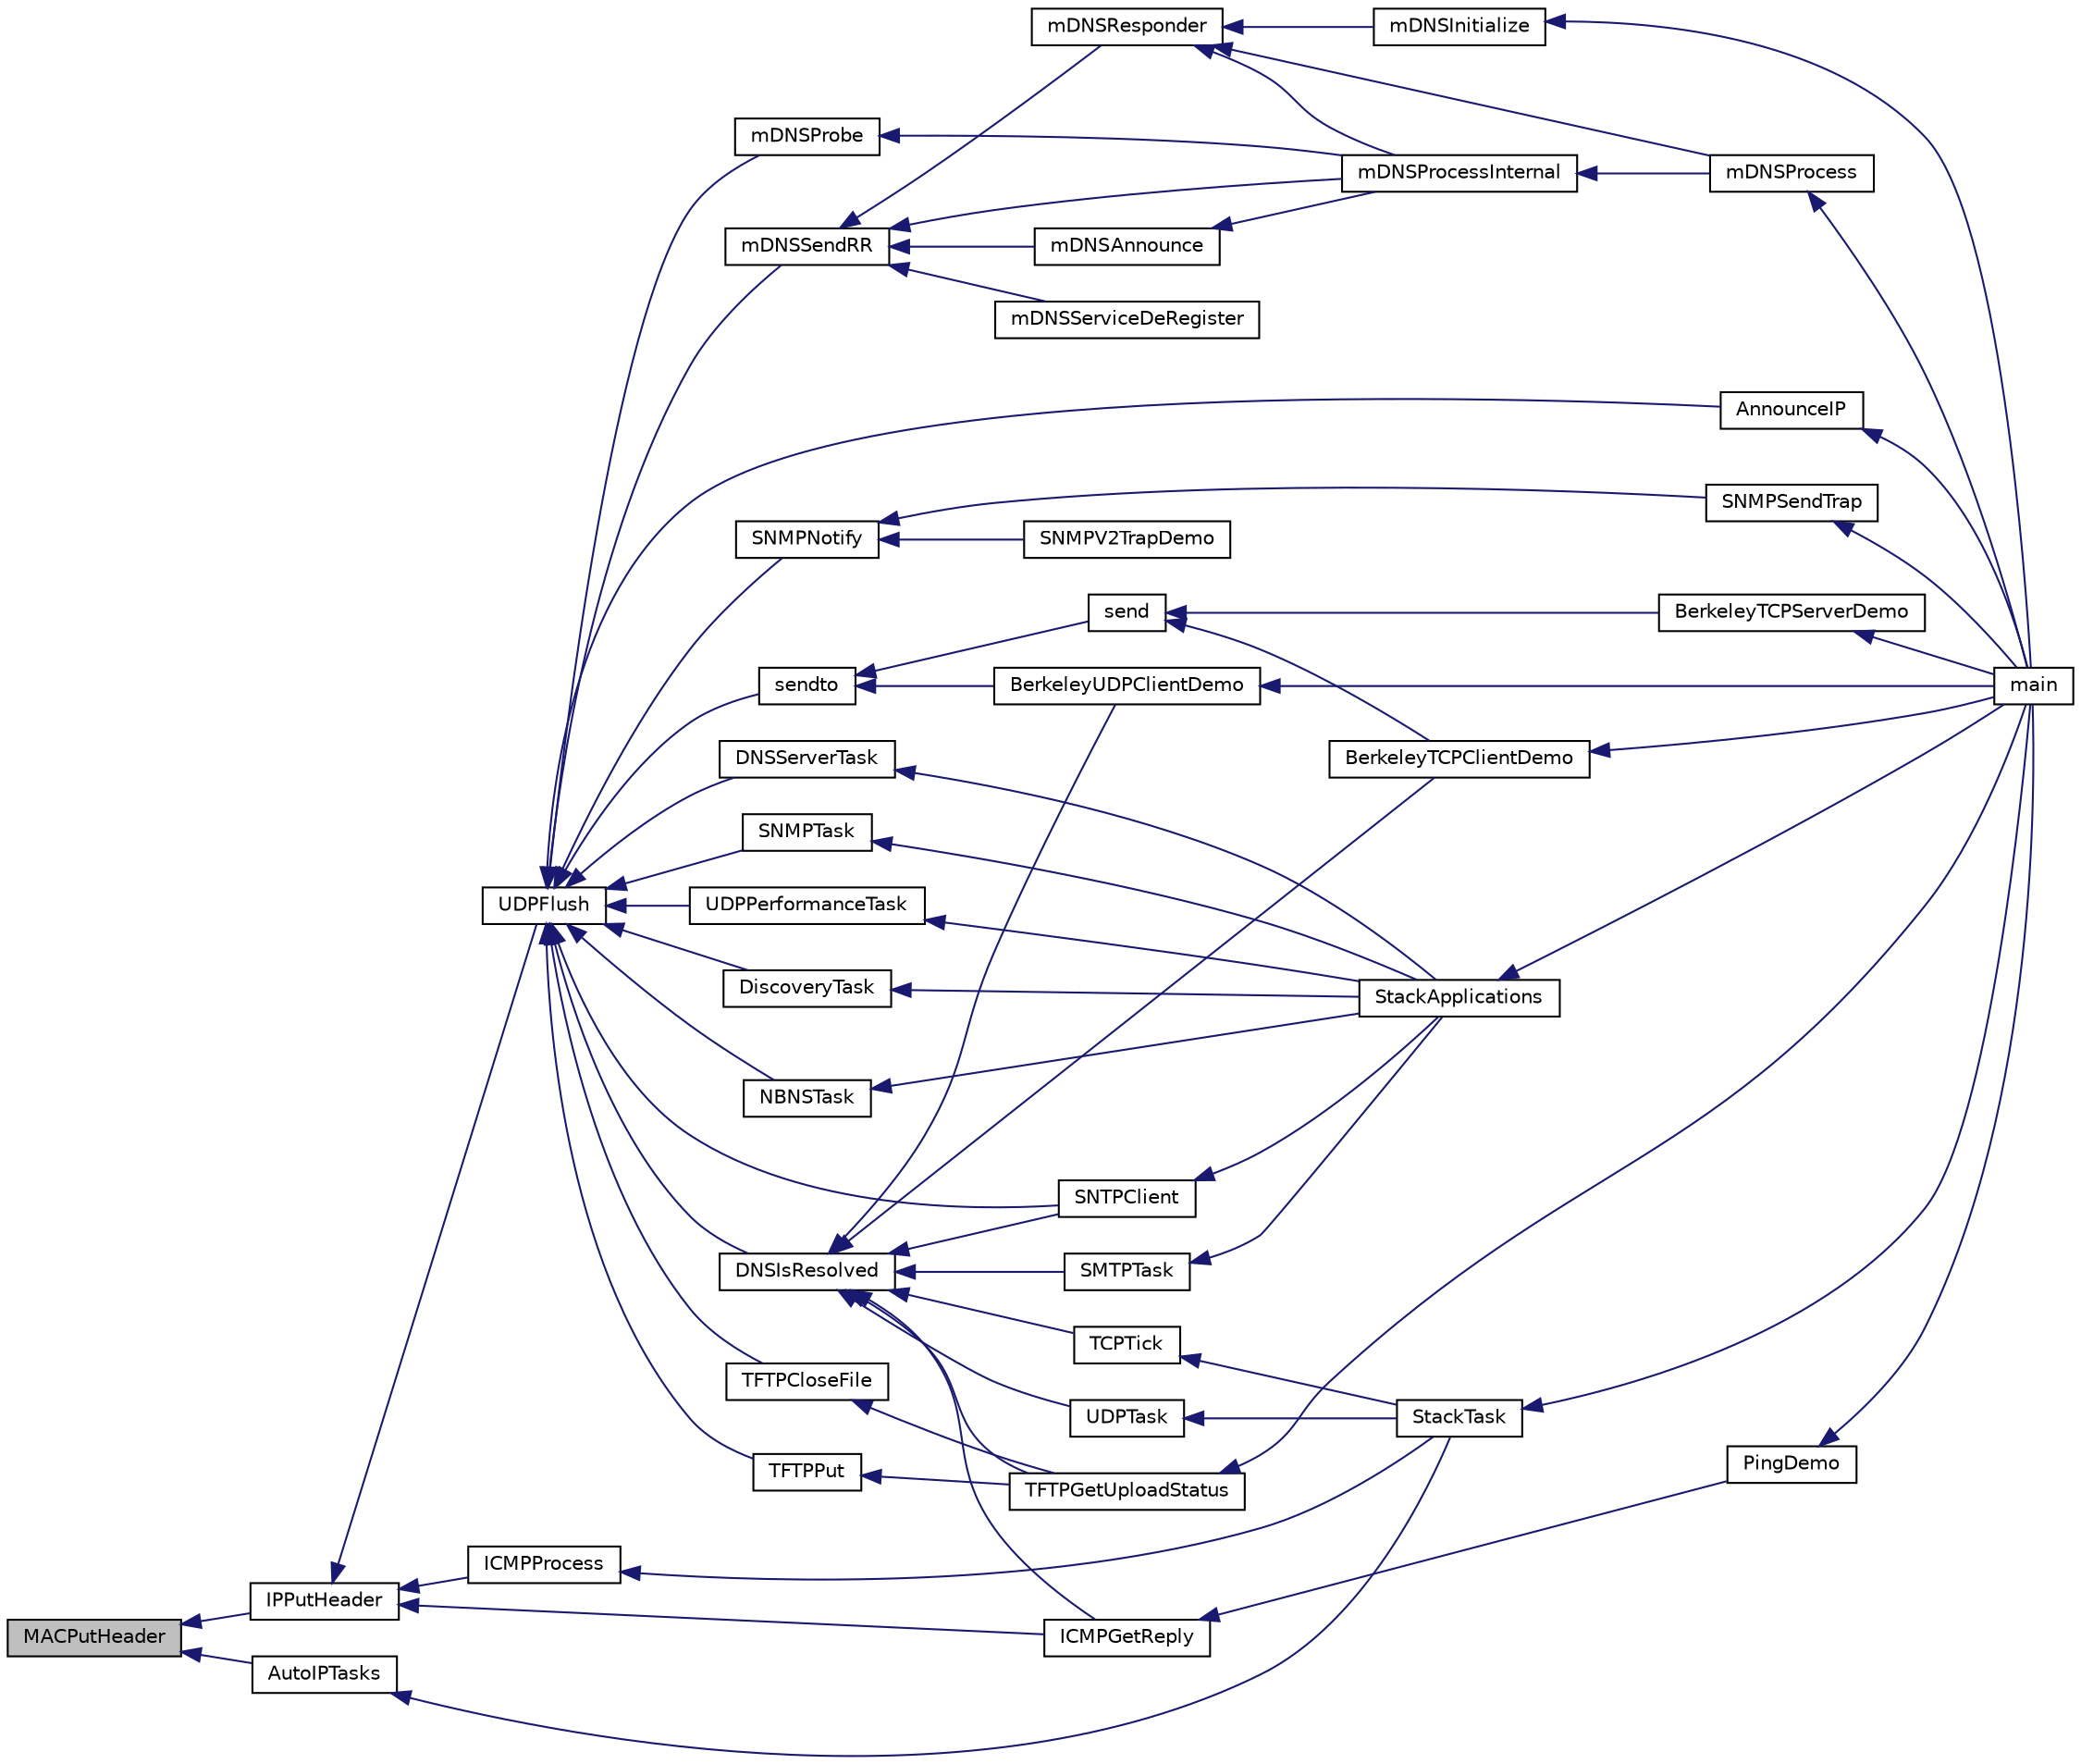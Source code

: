 digraph "MACPutHeader"
{
  edge [fontname="Helvetica",fontsize="10",labelfontname="Helvetica",labelfontsize="10"];
  node [fontname="Helvetica",fontsize="10",shape=record];
  rankdir="LR";
  Node1 [label="MACPutHeader",height=0.2,width=0.4,color="black", fillcolor="grey75", style="filled", fontcolor="black"];
  Node1 -> Node2 [dir="back",color="midnightblue",fontsize="10",style="solid",fontname="Helvetica"];
  Node2 [label="AutoIPTasks",height=0.2,width=0.4,color="black", fillcolor="white", style="filled",URL="$_auto_i_p_8c.html#adcf71c7402a734a2676dbef0535b54c8"];
  Node2 -> Node3 [dir="back",color="midnightblue",fontsize="10",style="solid",fontname="Helvetica"];
  Node3 [label="StackTask",height=0.2,width=0.4,color="black", fillcolor="white", style="filled",URL="$_stack_tsk_8c.html#af08da4d2f3df4dd4c1779b43c118c88f"];
  Node3 -> Node4 [dir="back",color="midnightblue",fontsize="10",style="solid",fontname="Helvetica"];
  Node4 [label="main",height=0.2,width=0.4,color="black", fillcolor="white", style="filled",URL="$_main_demo_8c.html#a6288eba0f8e8ad3ab1544ad731eb7667"];
  Node1 -> Node5 [dir="back",color="midnightblue",fontsize="10",style="solid",fontname="Helvetica"];
  Node5 [label="IPPutHeader",height=0.2,width=0.4,color="black", fillcolor="white", style="filled",URL="$_i_p_8c.html#ad3bcc7a7c328bc6435c97646a25d21f0"];
  Node5 -> Node6 [dir="back",color="midnightblue",fontsize="10",style="solid",fontname="Helvetica"];
  Node6 [label="ICMPProcess",height=0.2,width=0.4,color="black", fillcolor="white", style="filled",URL="$_i_c_m_p_8c.html#acaf7153a1631ea64d8baefb732f8387e"];
  Node6 -> Node3 [dir="back",color="midnightblue",fontsize="10",style="solid",fontname="Helvetica"];
  Node5 -> Node7 [dir="back",color="midnightblue",fontsize="10",style="solid",fontname="Helvetica"];
  Node7 [label="ICMPGetReply",height=0.2,width=0.4,color="black", fillcolor="white", style="filled",URL="$_i_c_m_p_8c.html#aa24af113deb0e6821d33a3fd17f44f2a"];
  Node7 -> Node8 [dir="back",color="midnightblue",fontsize="10",style="solid",fontname="Helvetica"];
  Node8 [label="PingDemo",height=0.2,width=0.4,color="black", fillcolor="white", style="filled",URL="$_ping_demo_8c.html#af0f2ca8c1b78d7b8783d4c9579034b6b"];
  Node8 -> Node4 [dir="back",color="midnightblue",fontsize="10",style="solid",fontname="Helvetica"];
  Node5 -> Node9 [dir="back",color="midnightblue",fontsize="10",style="solid",fontname="Helvetica"];
  Node9 [label="UDPFlush",height=0.2,width=0.4,color="black", fillcolor="white", style="filled",URL="$_u_d_p_8c.html#a6a60054cd55ad4d0e70b78f8083a39bd"];
  Node9 -> Node10 [dir="back",color="midnightblue",fontsize="10",style="solid",fontname="Helvetica"];
  Node10 [label="AnnounceIP",height=0.2,width=0.4,color="black", fillcolor="white", style="filled",URL="$_announce_8c.html#a3782d154cd40f9355a0d00fbae7c3ef9"];
  Node10 -> Node4 [dir="back",color="midnightblue",fontsize="10",style="solid",fontname="Helvetica"];
  Node9 -> Node11 [dir="back",color="midnightblue",fontsize="10",style="solid",fontname="Helvetica"];
  Node11 [label="DiscoveryTask",height=0.2,width=0.4,color="black", fillcolor="white", style="filled",URL="$_announce_8c.html#aab5951adf7bd4f372bdd7feb3cc4e97b"];
  Node11 -> Node12 [dir="back",color="midnightblue",fontsize="10",style="solid",fontname="Helvetica"];
  Node12 [label="StackApplications",height=0.2,width=0.4,color="black", fillcolor="white", style="filled",URL="$_stack_tsk_8c.html#a7f8ff33bea9e052705b0a80d2dfcf399"];
  Node12 -> Node4 [dir="back",color="midnightblue",fontsize="10",style="solid",fontname="Helvetica"];
  Node9 -> Node13 [dir="back",color="midnightblue",fontsize="10",style="solid",fontname="Helvetica"];
  Node13 [label="sendto",height=0.2,width=0.4,color="black", fillcolor="white", style="filled",URL="$_berkeley_a_p_i_8c.html#a4d78c2d82555ce1876c2964a6208e158"];
  Node13 -> Node14 [dir="back",color="midnightblue",fontsize="10",style="solid",fontname="Helvetica"];
  Node14 [label="send",height=0.2,width=0.4,color="black", fillcolor="white", style="filled",URL="$_berkeley_a_p_i_8c.html#a2c1c377be70d94364327db5144c19c7a"];
  Node14 -> Node15 [dir="back",color="midnightblue",fontsize="10",style="solid",fontname="Helvetica"];
  Node15 [label="BerkeleyTCPClientDemo",height=0.2,width=0.4,color="black", fillcolor="white", style="filled",URL="$_main_demo_8h.html#a2f47eed84b265359778d4d1c3a47f322"];
  Node15 -> Node4 [dir="back",color="midnightblue",fontsize="10",style="solid",fontname="Helvetica"];
  Node14 -> Node16 [dir="back",color="midnightblue",fontsize="10",style="solid",fontname="Helvetica"];
  Node16 [label="BerkeleyTCPServerDemo",height=0.2,width=0.4,color="black", fillcolor="white", style="filled",URL="$_main_demo_8h.html#a85ecc0787bf291b36e4aa7bff6b39157"];
  Node16 -> Node4 [dir="back",color="midnightblue",fontsize="10",style="solid",fontname="Helvetica"];
  Node13 -> Node17 [dir="back",color="midnightblue",fontsize="10",style="solid",fontname="Helvetica"];
  Node17 [label="BerkeleyUDPClientDemo",height=0.2,width=0.4,color="black", fillcolor="white", style="filled",URL="$_main_demo_8h.html#a59c55454b90169edc8f242abbc6c815b"];
  Node17 -> Node4 [dir="back",color="midnightblue",fontsize="10",style="solid",fontname="Helvetica"];
  Node9 -> Node18 [dir="back",color="midnightblue",fontsize="10",style="solid",fontname="Helvetica"];
  Node18 [label="DNSIsResolved",height=0.2,width=0.4,color="black", fillcolor="white", style="filled",URL="$_d_n_s_8c.html#a7568a1a127a88a9b1aa4d34abbd19b53"];
  Node18 -> Node7 [dir="back",color="midnightblue",fontsize="10",style="solid",fontname="Helvetica"];
  Node18 -> Node19 [dir="back",color="midnightblue",fontsize="10",style="solid",fontname="Helvetica"];
  Node19 [label="SMTPTask",height=0.2,width=0.4,color="black", fillcolor="white", style="filled",URL="$_s_m_t_p_8c.html#abe31fb54926d321252beb819defb0afb"];
  Node19 -> Node12 [dir="back",color="midnightblue",fontsize="10",style="solid",fontname="Helvetica"];
  Node18 -> Node20 [dir="back",color="midnightblue",fontsize="10",style="solid",fontname="Helvetica"];
  Node20 [label="SNTPClient",height=0.2,width=0.4,color="black", fillcolor="white", style="filled",URL="$_s_n_t_p_8c.html#a7ee3d58d5355075489e71a6cd73dc307"];
  Node20 -> Node12 [dir="back",color="midnightblue",fontsize="10",style="solid",fontname="Helvetica"];
  Node18 -> Node21 [dir="back",color="midnightblue",fontsize="10",style="solid",fontname="Helvetica"];
  Node21 [label="TCPTick",height=0.2,width=0.4,color="black", fillcolor="white", style="filled",URL="$_t_c_p_8c.html#a364093914f3c43521ca04d9b0e5b6a3c"];
  Node21 -> Node3 [dir="back",color="midnightblue",fontsize="10",style="solid",fontname="Helvetica"];
  Node18 -> Node22 [dir="back",color="midnightblue",fontsize="10",style="solid",fontname="Helvetica"];
  Node22 [label="TFTPGetUploadStatus",height=0.2,width=0.4,color="black", fillcolor="white", style="filled",URL="$_t_f_t_pc_8c.html#a6567634f020a25f34f32677fbc9813bc"];
  Node22 -> Node4 [dir="back",color="midnightblue",fontsize="10",style="solid",fontname="Helvetica"];
  Node18 -> Node23 [dir="back",color="midnightblue",fontsize="10",style="solid",fontname="Helvetica"];
  Node23 [label="UDPTask",height=0.2,width=0.4,color="black", fillcolor="white", style="filled",URL="$_u_d_p_8c.html#a04db7e90c0e235382b6068e5128bf2d1"];
  Node23 -> Node3 [dir="back",color="midnightblue",fontsize="10",style="solid",fontname="Helvetica"];
  Node18 -> Node15 [dir="back",color="midnightblue",fontsize="10",style="solid",fontname="Helvetica"];
  Node18 -> Node17 [dir="back",color="midnightblue",fontsize="10",style="solid",fontname="Helvetica"];
  Node9 -> Node24 [dir="back",color="midnightblue",fontsize="10",style="solid",fontname="Helvetica"];
  Node24 [label="DNSServerTask",height=0.2,width=0.4,color="black", fillcolor="white", style="filled",URL="$_d_n_ss_8c.html#aa834d9167b0851f5e30485fa75d4da14"];
  Node24 -> Node12 [dir="back",color="midnightblue",fontsize="10",style="solid",fontname="Helvetica"];
  Node9 -> Node25 [dir="back",color="midnightblue",fontsize="10",style="solid",fontname="Helvetica"];
  Node25 [label="NBNSTask",height=0.2,width=0.4,color="black", fillcolor="white", style="filled",URL="$_n_b_n_s_8c.html#a702bf030a02ba5807ac10f54c7ffa906"];
  Node25 -> Node12 [dir="back",color="midnightblue",fontsize="10",style="solid",fontname="Helvetica"];
  Node9 -> Node26 [dir="back",color="midnightblue",fontsize="10",style="solid",fontname="Helvetica"];
  Node26 [label="SNMPTask",height=0.2,width=0.4,color="black", fillcolor="white", style="filled",URL="$_s_n_m_p_8c.html#a7066e1ee2896aa8af33dc656460074cc"];
  Node26 -> Node12 [dir="back",color="midnightblue",fontsize="10",style="solid",fontname="Helvetica"];
  Node9 -> Node27 [dir="back",color="midnightblue",fontsize="10",style="solid",fontname="Helvetica"];
  Node27 [label="SNMPNotify",height=0.2,width=0.4,color="black", fillcolor="white", style="filled",URL="$_s_n_m_p_8c.html#a16e8b58a42a315779a1a8ed3751d852e"];
  Node27 -> Node28 [dir="back",color="midnightblue",fontsize="10",style="solid",fontname="Helvetica"];
  Node28 [label="SNMPV2TrapDemo",height=0.2,width=0.4,color="black", fillcolor="white", style="filled",URL="$_main_demo_8h.html#a7749ce2ce6712a29fad2cb9ab17a28a8"];
  Node27 -> Node29 [dir="back",color="midnightblue",fontsize="10",style="solid",fontname="Helvetica"];
  Node29 [label="SNMPSendTrap",height=0.2,width=0.4,color="black", fillcolor="white", style="filled",URL="$_custom_s_n_m_p_app_8c.html#aa00e26956b5144490e5129c412fc9f12"];
  Node29 -> Node4 [dir="back",color="midnightblue",fontsize="10",style="solid",fontname="Helvetica"];
  Node9 -> Node20 [dir="back",color="midnightblue",fontsize="10",style="solid",fontname="Helvetica"];
  Node9 -> Node30 [dir="back",color="midnightblue",fontsize="10",style="solid",fontname="Helvetica"];
  Node30 [label="TFTPCloseFile",height=0.2,width=0.4,color="black", fillcolor="white", style="filled",URL="$_t_f_t_pc_8c.html#a688442992af6a64cd7320edd2bd4c8e9"];
  Node30 -> Node22 [dir="back",color="midnightblue",fontsize="10",style="solid",fontname="Helvetica"];
  Node9 -> Node31 [dir="back",color="midnightblue",fontsize="10",style="solid",fontname="Helvetica"];
  Node31 [label="TFTPPut",height=0.2,width=0.4,color="black", fillcolor="white", style="filled",URL="$_t_f_t_pc_8c.html#ac58e8efa1c2d066ed082ecb1b4be4c2e"];
  Node31 -> Node22 [dir="back",color="midnightblue",fontsize="10",style="solid",fontname="Helvetica"];
  Node9 -> Node32 [dir="back",color="midnightblue",fontsize="10",style="solid",fontname="Helvetica"];
  Node32 [label="UDPPerformanceTask",height=0.2,width=0.4,color="black", fillcolor="white", style="filled",URL="$_u_d_p_performance_test_8c.html#aa99f3206c02ebcf9de771a674227c97a"];
  Node32 -> Node12 [dir="back",color="midnightblue",fontsize="10",style="solid",fontname="Helvetica"];
  Node9 -> Node33 [dir="back",color="midnightblue",fontsize="10",style="solid",fontname="Helvetica"];
  Node33 [label="mDNSProbe",height=0.2,width=0.4,color="black", fillcolor="white", style="filled",URL="$_zeroconf_multicast_d_n_s_8c.html#afc08a5421e1f6da3a23309ba56bb7f8e"];
  Node33 -> Node34 [dir="back",color="midnightblue",fontsize="10",style="solid",fontname="Helvetica"];
  Node34 [label="mDNSProcessInternal",height=0.2,width=0.4,color="black", fillcolor="white", style="filled",URL="$_zeroconf_multicast_d_n_s_8c.html#a790561fcaf99874b79eab7db039b8c71"];
  Node34 -> Node35 [dir="back",color="midnightblue",fontsize="10",style="solid",fontname="Helvetica"];
  Node35 [label="mDNSProcess",height=0.2,width=0.4,color="black", fillcolor="white", style="filled",URL="$_zeroconf_multicast_d_n_s_8c.html#a2b66183d48d7fd2050e1661557927e1e"];
  Node35 -> Node4 [dir="back",color="midnightblue",fontsize="10",style="solid",fontname="Helvetica"];
  Node9 -> Node36 [dir="back",color="midnightblue",fontsize="10",style="solid",fontname="Helvetica"];
  Node36 [label="mDNSSendRR",height=0.2,width=0.4,color="black", fillcolor="white", style="filled",URL="$_zeroconf_multicast_d_n_s_8c.html#a73f6ad93226e78d3b3c677a0ac2ca133"];
  Node36 -> Node37 [dir="back",color="midnightblue",fontsize="10",style="solid",fontname="Helvetica"];
  Node37 [label="mDNSServiceDeRegister",height=0.2,width=0.4,color="black", fillcolor="white", style="filled",URL="$_zeroconf_multicast_d_n_s_8c.html#aa057fa57f0614721f5f7f3ddeaf02def"];
  Node36 -> Node38 [dir="back",color="midnightblue",fontsize="10",style="solid",fontname="Helvetica"];
  Node38 [label="mDNSAnnounce",height=0.2,width=0.4,color="black", fillcolor="white", style="filled",URL="$_zeroconf_multicast_d_n_s_8c.html#a1e02c702d1b8e90e54b511bdd8c403d3"];
  Node38 -> Node34 [dir="back",color="midnightblue",fontsize="10",style="solid",fontname="Helvetica"];
  Node36 -> Node39 [dir="back",color="midnightblue",fontsize="10",style="solid",fontname="Helvetica"];
  Node39 [label="mDNSResponder",height=0.2,width=0.4,color="black", fillcolor="white", style="filled",URL="$_zeroconf_multicast_d_n_s_8c.html#a9db99a259559d5b3e5f537b2b4f235a6"];
  Node39 -> Node40 [dir="back",color="midnightblue",fontsize="10",style="solid",fontname="Helvetica"];
  Node40 [label="mDNSInitialize",height=0.2,width=0.4,color="black", fillcolor="white", style="filled",URL="$_zeroconf_multicast_d_n_s_8c.html#adf52d26b251ad70adb7ca097394986d1"];
  Node40 -> Node4 [dir="back",color="midnightblue",fontsize="10",style="solid",fontname="Helvetica"];
  Node39 -> Node34 [dir="back",color="midnightblue",fontsize="10",style="solid",fontname="Helvetica"];
  Node39 -> Node35 [dir="back",color="midnightblue",fontsize="10",style="solid",fontname="Helvetica"];
  Node36 -> Node34 [dir="back",color="midnightblue",fontsize="10",style="solid",fontname="Helvetica"];
}
